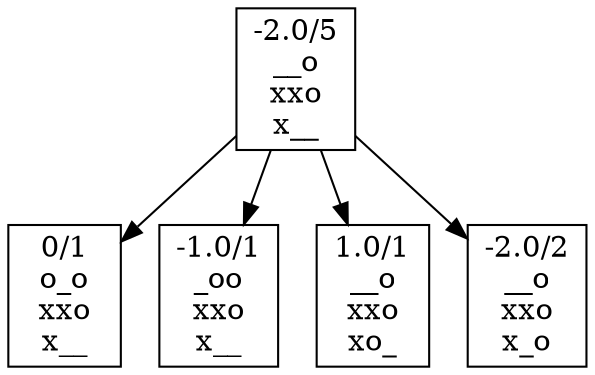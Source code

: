digraph G {
    node [shape=box];
    "-2.0/5
__o
xxo
x__
" -> "0/1
o_o
xxo
x__
"
    "-2.0/5
__o
xxo
x__
" -> "-1.0/1
_oo
xxo
x__
"
    "-2.0/5
__o
xxo
x__
" -> "1.0/1
__o
xxo
xo_
"
    "-2.0/5
__o
xxo
x__
" -> "-2.0/2
__o
xxo
x_o
"
}
